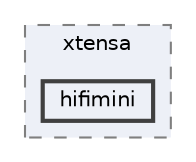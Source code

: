 digraph "Arduino/GetStartedWithMachineLearningOnArduino/tflite-micro-main/tensorflow/lite/micro/kernels/xtensa/hifimini"
{
 // LATEX_PDF_SIZE
  bgcolor="transparent";
  edge [fontname=Helvetica,fontsize=10,labelfontname=Helvetica,labelfontsize=10];
  node [fontname=Helvetica,fontsize=10,shape=box,height=0.2,width=0.4];
  compound=true
  subgraph clusterdir_d58ff4dd329f0a29e2dfb9995cf54acb {
    graph [ bgcolor="#edf0f7", pencolor="grey50", label="xtensa", fontname=Helvetica,fontsize=10 style="filled,dashed", URL="dir_d58ff4dd329f0a29e2dfb9995cf54acb.html",tooltip=""]
  dir_5898bfc7b3d84f4b03414dc8380fbf4a [label="hifimini", fillcolor="#edf0f7", color="grey25", style="filled,bold", URL="dir_5898bfc7b3d84f4b03414dc8380fbf4a.html",tooltip=""];
  }
}
